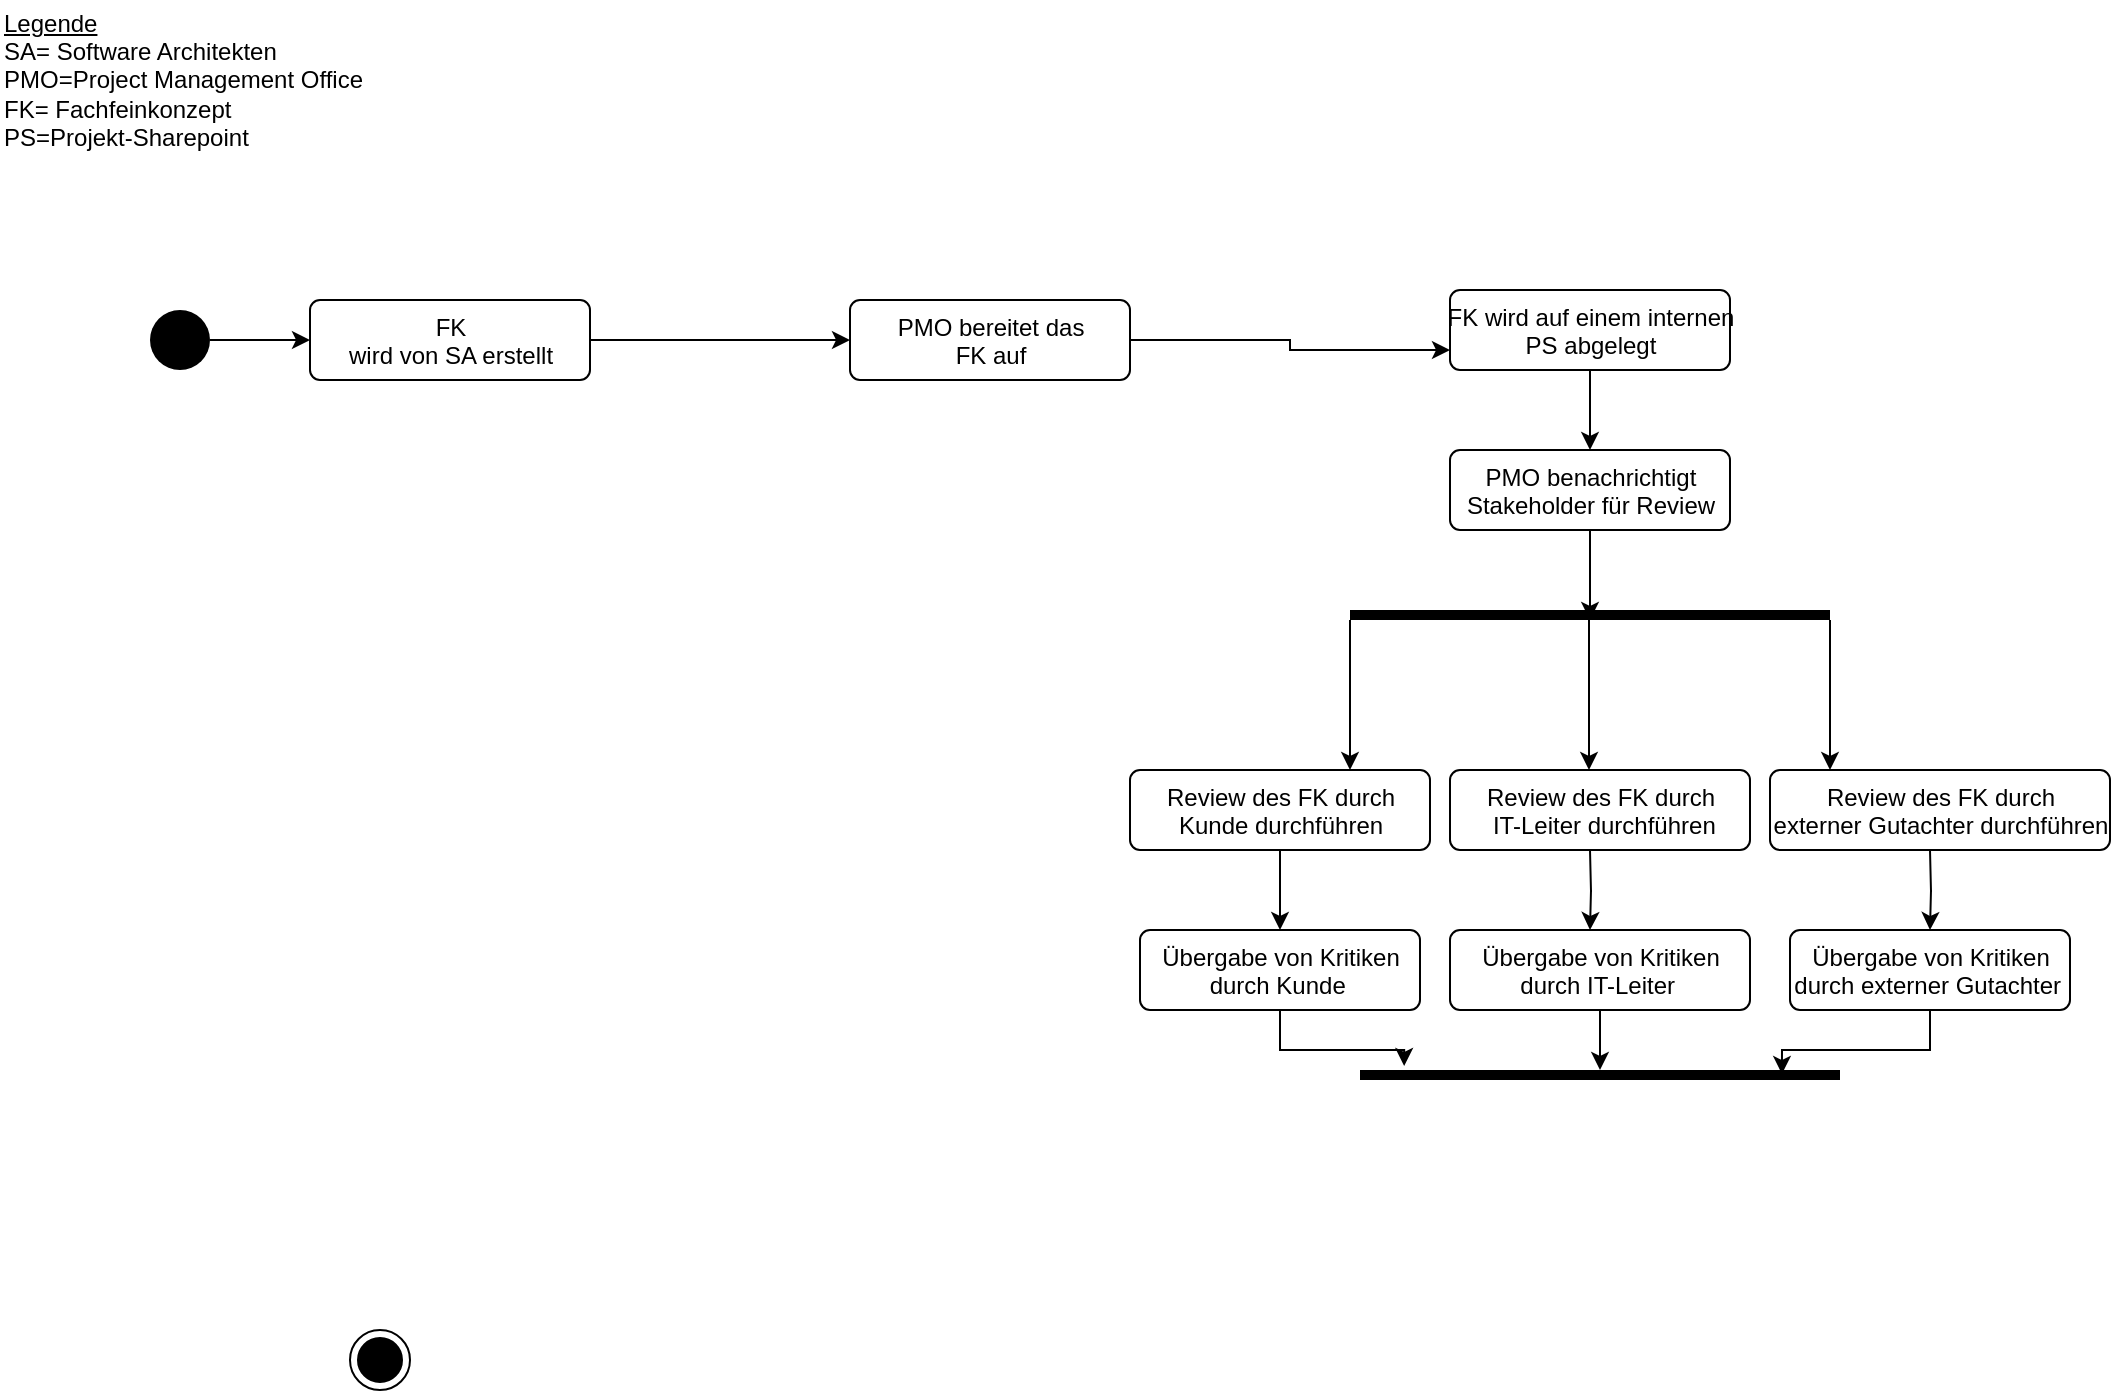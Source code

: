 <mxfile version="13.9.3" type="github">
  <diagram name="Page-1" id="e7e014a7-5840-1c2e-5031-d8a46d1fe8dd">
    <mxGraphModel dx="1422" dy="794" grid="1" gridSize="10" guides="1" tooltips="1" connect="1" arrows="1" fold="1" page="1" pageScale="1" pageWidth="1169" pageHeight="826" background="#ffffff" math="0" shadow="0">
      <root>
        <mxCell id="0" />
        <mxCell id="1" parent="0" />
        <mxCell id="qaj02LCAdilDeVSlp9cG-50" style="edgeStyle=orthogonalEdgeStyle;rounded=0;orthogonalLoop=1;jettySize=auto;html=1;exitX=1;exitY=0.5;exitDx=0;exitDy=0;entryX=0;entryY=0.5;entryDx=0;entryDy=0;" edge="1" parent="1" source="qaj02LCAdilDeVSlp9cG-46" target="qaj02LCAdilDeVSlp9cG-49">
          <mxGeometry relative="1" as="geometry" />
        </mxCell>
        <mxCell id="qaj02LCAdilDeVSlp9cG-46" value="" style="ellipse;fillColor=#000000;strokeColor=none;" vertex="1" parent="1">
          <mxGeometry x="110" y="160" width="30" height="30" as="geometry" />
        </mxCell>
        <mxCell id="qaj02LCAdilDeVSlp9cG-47" value="" style="ellipse;html=1;shape=endState;fillColor=#000000;strokeColor=#000000;" vertex="1" parent="1">
          <mxGeometry x="210" y="670" width="30" height="30" as="geometry" />
        </mxCell>
        <mxCell id="qaj02LCAdilDeVSlp9cG-54" style="edgeStyle=orthogonalEdgeStyle;rounded=0;orthogonalLoop=1;jettySize=auto;html=1;" edge="1" parent="1" source="qaj02LCAdilDeVSlp9cG-49">
          <mxGeometry relative="1" as="geometry">
            <mxPoint x="460" y="175" as="targetPoint" />
          </mxGeometry>
        </mxCell>
        <mxCell id="qaj02LCAdilDeVSlp9cG-49" value="&lt;span&gt;FK&lt;br&gt;wird von SA erstellt&lt;/span&gt;" style="html=1;align=center;verticalAlign=top;rounded=1;absoluteArcSize=1;arcSize=10;dashed=0;" vertex="1" parent="1">
          <mxGeometry x="190" y="155" width="140" height="40" as="geometry" />
        </mxCell>
        <mxCell id="qaj02LCAdilDeVSlp9cG-53" value="&lt;div&gt;&lt;u&gt;Legende&lt;/u&gt;&lt;/div&gt;&lt;div&gt;&lt;span&gt;SA= Software Architekten&lt;/span&gt;&lt;/div&gt;PMO=Project Management Office&lt;br&gt;FK= Fachfeinkonzept&lt;br&gt;PS=Projekt-Sharepoint" style="text;html=1;align=left;verticalAlign=middle;resizable=0;points=[];autosize=1;" vertex="1" parent="1">
          <mxGeometry x="35" y="5" width="200" height="80" as="geometry" />
        </mxCell>
        <mxCell id="qaj02LCAdilDeVSlp9cG-56" style="edgeStyle=orthogonalEdgeStyle;rounded=0;orthogonalLoop=1;jettySize=auto;html=1;entryX=0;entryY=0.75;entryDx=0;entryDy=0;" edge="1" parent="1" source="qaj02LCAdilDeVSlp9cG-55" target="qaj02LCAdilDeVSlp9cG-57">
          <mxGeometry relative="1" as="geometry">
            <mxPoint x="680" y="175" as="targetPoint" />
          </mxGeometry>
        </mxCell>
        <mxCell id="qaj02LCAdilDeVSlp9cG-55" value="PMO bereitet das &lt;br&gt;FK auf" style="html=1;align=center;verticalAlign=top;rounded=1;absoluteArcSize=1;arcSize=10;dashed=0;" vertex="1" parent="1">
          <mxGeometry x="460" y="155" width="140" height="40" as="geometry" />
        </mxCell>
        <mxCell id="qaj02LCAdilDeVSlp9cG-74" style="edgeStyle=orthogonalEdgeStyle;rounded=0;orthogonalLoop=1;jettySize=auto;html=1;" edge="1" parent="1" source="qaj02LCAdilDeVSlp9cG-57" target="qaj02LCAdilDeVSlp9cG-58">
          <mxGeometry relative="1" as="geometry" />
        </mxCell>
        <mxCell id="qaj02LCAdilDeVSlp9cG-57" value="FK wird auf einem internen&lt;br&gt;PS abgelegt" style="html=1;align=center;verticalAlign=top;rounded=1;absoluteArcSize=1;arcSize=10;dashed=0;" vertex="1" parent="1">
          <mxGeometry x="760" y="150" width="140" height="40" as="geometry" />
        </mxCell>
        <mxCell id="qaj02LCAdilDeVSlp9cG-61" style="edgeStyle=orthogonalEdgeStyle;rounded=0;orthogonalLoop=1;jettySize=auto;html=1;exitX=0.5;exitY=1;exitDx=0;exitDy=0;entryX=1;entryY=0.5;entryDx=0;entryDy=0;entryPerimeter=0;" edge="1" parent="1" source="qaj02LCAdilDeVSlp9cG-58" target="qaj02LCAdilDeVSlp9cG-60">
          <mxGeometry relative="1" as="geometry">
            <Array as="points">
              <mxPoint x="830" y="270" />
            </Array>
          </mxGeometry>
        </mxCell>
        <mxCell id="qaj02LCAdilDeVSlp9cG-58" value="PMO benachrichtigt&lt;br&gt;Stakeholder für Review" style="html=1;align=center;verticalAlign=top;rounded=1;absoluteArcSize=1;arcSize=10;dashed=0;" vertex="1" parent="1">
          <mxGeometry x="760" y="230" width="140" height="40" as="geometry" />
        </mxCell>
        <mxCell id="qaj02LCAdilDeVSlp9cG-60" value="" style="html=1;points=[];perimeter=orthogonalPerimeter;fillColor=#000000;strokeColor=none;direction=south;" vertex="1" parent="1">
          <mxGeometry x="710" y="310" width="240" height="5" as="geometry" />
        </mxCell>
        <mxCell id="qaj02LCAdilDeVSlp9cG-70" style="edgeStyle=orthogonalEdgeStyle;rounded=0;orthogonalLoop=1;jettySize=auto;html=1;" edge="1" parent="1">
          <mxGeometry relative="1" as="geometry">
            <mxPoint x="829.5" y="390" as="targetPoint" />
            <mxPoint x="829.5" y="315" as="sourcePoint" />
          </mxGeometry>
        </mxCell>
        <mxCell id="qaj02LCAdilDeVSlp9cG-71" style="edgeStyle=orthogonalEdgeStyle;rounded=0;orthogonalLoop=1;jettySize=auto;html=1;" edge="1" parent="1">
          <mxGeometry relative="1" as="geometry">
            <mxPoint x="710" y="390" as="targetPoint" />
            <mxPoint x="710" y="315" as="sourcePoint" />
          </mxGeometry>
        </mxCell>
        <mxCell id="qaj02LCAdilDeVSlp9cG-75" style="edgeStyle=orthogonalEdgeStyle;rounded=0;orthogonalLoop=1;jettySize=auto;html=1;" edge="1" parent="1">
          <mxGeometry relative="1" as="geometry">
            <mxPoint x="950" y="390" as="targetPoint" />
            <mxPoint x="950" y="315" as="sourcePoint" />
          </mxGeometry>
        </mxCell>
        <mxCell id="qaj02LCAdilDeVSlp9cG-76" value="Review des FK durch&lt;br&gt;&amp;nbsp;IT-Leiter durchführen" style="html=1;align=center;verticalAlign=top;rounded=1;absoluteArcSize=1;arcSize=10;dashed=0;" vertex="1" parent="1">
          <mxGeometry x="760" y="390" width="150" height="40" as="geometry" />
        </mxCell>
        <mxCell id="qaj02LCAdilDeVSlp9cG-77" value="Review des FK durch&lt;br&gt;externer Gutachter durchführen" style="html=1;align=center;verticalAlign=top;rounded=1;absoluteArcSize=1;arcSize=10;dashed=0;" vertex="1" parent="1">
          <mxGeometry x="920" y="390" width="170" height="40" as="geometry" />
        </mxCell>
        <mxCell id="qaj02LCAdilDeVSlp9cG-79" style="edgeStyle=orthogonalEdgeStyle;rounded=0;orthogonalLoop=1;jettySize=auto;html=1;" edge="1" parent="1" source="qaj02LCAdilDeVSlp9cG-78">
          <mxGeometry relative="1" as="geometry">
            <mxPoint x="675" y="470" as="targetPoint" />
          </mxGeometry>
        </mxCell>
        <mxCell id="qaj02LCAdilDeVSlp9cG-78" value="Review des FK durch&lt;br&gt;Kunde durchführen" style="html=1;align=center;verticalAlign=top;rounded=1;absoluteArcSize=1;arcSize=10;dashed=0;" vertex="1" parent="1">
          <mxGeometry x="600" y="390" width="150" height="40" as="geometry" />
        </mxCell>
        <mxCell id="qaj02LCAdilDeVSlp9cG-88" style="edgeStyle=orthogonalEdgeStyle;rounded=0;orthogonalLoop=1;jettySize=auto;html=1;entryX=-0.4;entryY=0.908;entryDx=0;entryDy=0;entryPerimeter=0;" edge="1" parent="1" source="qaj02LCAdilDeVSlp9cG-80" target="qaj02LCAdilDeVSlp9cG-85">
          <mxGeometry relative="1" as="geometry" />
        </mxCell>
        <mxCell id="qaj02LCAdilDeVSlp9cG-80" value="Übergabe von Kritiken&lt;br&gt;durch Kunde&amp;nbsp;" style="html=1;align=center;verticalAlign=top;rounded=1;absoluteArcSize=1;arcSize=10;dashed=0;" vertex="1" parent="1">
          <mxGeometry x="605" y="470" width="140" height="40" as="geometry" />
        </mxCell>
        <mxCell id="qaj02LCAdilDeVSlp9cG-81" style="edgeStyle=orthogonalEdgeStyle;rounded=0;orthogonalLoop=1;jettySize=auto;html=1;" edge="1" parent="1">
          <mxGeometry relative="1" as="geometry">
            <mxPoint x="830" y="470" as="targetPoint" />
            <mxPoint x="830" y="430" as="sourcePoint" />
          </mxGeometry>
        </mxCell>
        <mxCell id="qaj02LCAdilDeVSlp9cG-87" style="edgeStyle=orthogonalEdgeStyle;rounded=0;orthogonalLoop=1;jettySize=auto;html=1;" edge="1" parent="1" source="qaj02LCAdilDeVSlp9cG-82">
          <mxGeometry relative="1" as="geometry">
            <mxPoint x="835" y="540" as="targetPoint" />
          </mxGeometry>
        </mxCell>
        <mxCell id="qaj02LCAdilDeVSlp9cG-82" value="Übergabe von Kritiken&lt;br&gt;durch IT-Leiter&amp;nbsp;" style="html=1;align=center;verticalAlign=top;rounded=1;absoluteArcSize=1;arcSize=10;dashed=0;" vertex="1" parent="1">
          <mxGeometry x="760" y="470" width="150" height="40" as="geometry" />
        </mxCell>
        <mxCell id="qaj02LCAdilDeVSlp9cG-83" style="edgeStyle=orthogonalEdgeStyle;rounded=0;orthogonalLoop=1;jettySize=auto;html=1;" edge="1" parent="1">
          <mxGeometry relative="1" as="geometry">
            <mxPoint x="1000" y="470" as="targetPoint" />
            <mxPoint x="1000" y="430" as="sourcePoint" />
          </mxGeometry>
        </mxCell>
        <mxCell id="qaj02LCAdilDeVSlp9cG-89" style="edgeStyle=orthogonalEdgeStyle;rounded=0;orthogonalLoop=1;jettySize=auto;html=1;entryX=0.4;entryY=0.121;entryDx=0;entryDy=0;entryPerimeter=0;" edge="1" parent="1" source="qaj02LCAdilDeVSlp9cG-84" target="qaj02LCAdilDeVSlp9cG-85">
          <mxGeometry relative="1" as="geometry" />
        </mxCell>
        <mxCell id="qaj02LCAdilDeVSlp9cG-84" value="Übergabe von Kritiken&lt;br&gt;durch externer Gutachter&amp;nbsp;" style="html=1;align=center;verticalAlign=top;rounded=1;absoluteArcSize=1;arcSize=10;dashed=0;" vertex="1" parent="1">
          <mxGeometry x="930" y="470" width="140" height="40" as="geometry" />
        </mxCell>
        <mxCell id="qaj02LCAdilDeVSlp9cG-85" value="" style="html=1;points=[];perimeter=orthogonalPerimeter;fillColor=#000000;strokeColor=none;direction=south;" vertex="1" parent="1">
          <mxGeometry x="715" y="540" width="240" height="5" as="geometry" />
        </mxCell>
      </root>
    </mxGraphModel>
  </diagram>
</mxfile>
